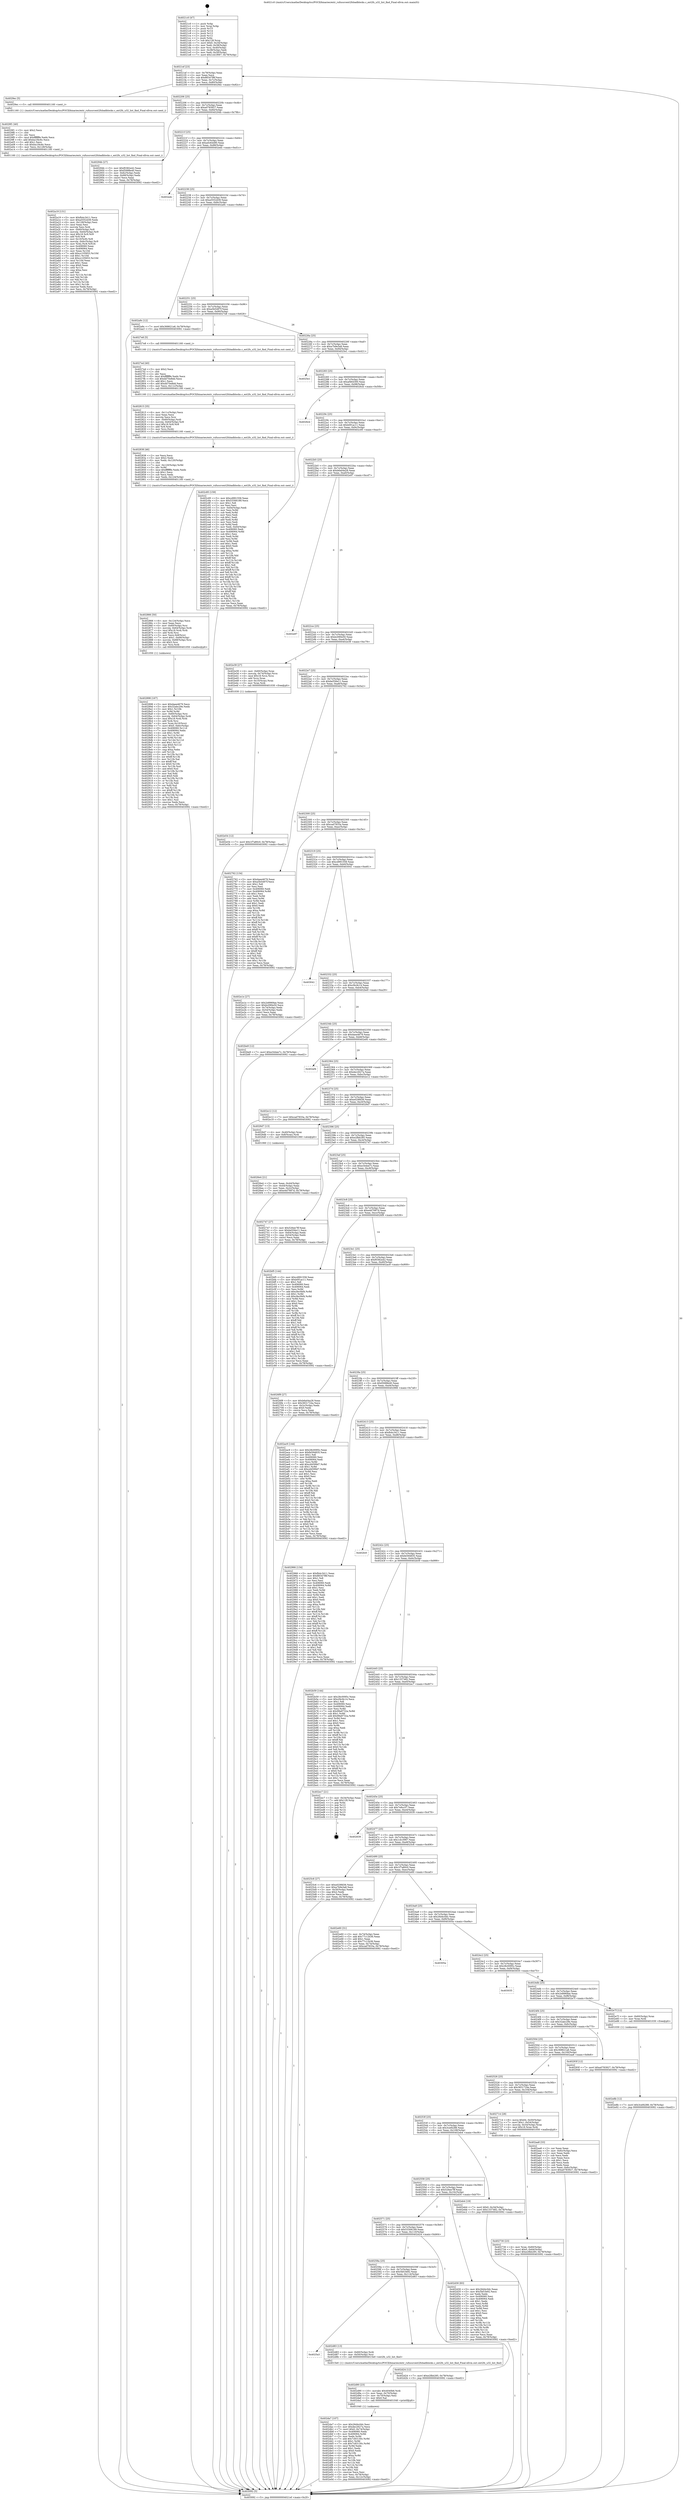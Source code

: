 digraph "0x4021c0" {
  label = "0x4021c0 (/mnt/c/Users/mathe/Desktop/tcc/POCII/binaries/extr_rufussrcext2fsbadblocks.c_ext2fs_u32_list_find_Final-ollvm.out::main(0))"
  labelloc = "t"
  node[shape=record]

  Entry [label="",width=0.3,height=0.3,shape=circle,fillcolor=black,style=filled]
  "0x4021ef" [label="{
     0x4021ef [23]\l
     | [instrs]\l
     &nbsp;&nbsp;0x4021ef \<+3\>: mov -0x78(%rbp),%eax\l
     &nbsp;&nbsp;0x4021f2 \<+2\>: mov %eax,%ecx\l
     &nbsp;&nbsp;0x4021f4 \<+6\>: sub $0x88347f8f,%ecx\l
     &nbsp;&nbsp;0x4021fa \<+3\>: mov %eax,-0x7c(%rbp)\l
     &nbsp;&nbsp;0x4021fd \<+3\>: mov %ecx,-0x80(%rbp)\l
     &nbsp;&nbsp;0x402200 \<+6\>: je 00000000004029ec \<main+0x82c\>\l
  }"]
  "0x4029ec" [label="{
     0x4029ec [5]\l
     | [instrs]\l
     &nbsp;&nbsp;0x4029ec \<+5\>: call 0000000000401160 \<next_i\>\l
     | [calls]\l
     &nbsp;&nbsp;0x401160 \{1\} (/mnt/c/Users/mathe/Desktop/tcc/POCII/binaries/extr_rufussrcext2fsbadblocks.c_ext2fs_u32_list_find_Final-ollvm.out::next_i)\l
  }"]
  "0x402206" [label="{
     0x402206 [25]\l
     | [instrs]\l
     &nbsp;&nbsp;0x402206 \<+5\>: jmp 000000000040220b \<main+0x4b\>\l
     &nbsp;&nbsp;0x40220b \<+3\>: mov -0x7c(%rbp),%eax\l
     &nbsp;&nbsp;0x40220e \<+5\>: sub $0xa0783927,%eax\l
     &nbsp;&nbsp;0x402213 \<+6\>: mov %eax,-0x84(%rbp)\l
     &nbsp;&nbsp;0x402219 \<+6\>: je 000000000040294b \<main+0x78b\>\l
  }"]
  Exit [label="",width=0.3,height=0.3,shape=circle,fillcolor=black,style=filled,peripheries=2]
  "0x40294b" [label="{
     0x40294b [27]\l
     | [instrs]\l
     &nbsp;&nbsp;0x40294b \<+5\>: mov $0xf0382e42,%eax\l
     &nbsp;&nbsp;0x402950 \<+5\>: mov $0xf2688e40,%ecx\l
     &nbsp;&nbsp;0x402955 \<+3\>: mov -0x6c(%rbp),%edx\l
     &nbsp;&nbsp;0x402958 \<+3\>: cmp -0x68(%rbp),%edx\l
     &nbsp;&nbsp;0x40295b \<+3\>: cmovl %ecx,%eax\l
     &nbsp;&nbsp;0x40295e \<+3\>: mov %eax,-0x78(%rbp)\l
     &nbsp;&nbsp;0x402961 \<+5\>: jmp 0000000000403092 \<main+0xed2\>\l
  }"]
  "0x40221f" [label="{
     0x40221f [25]\l
     | [instrs]\l
     &nbsp;&nbsp;0x40221f \<+5\>: jmp 0000000000402224 \<main+0x64\>\l
     &nbsp;&nbsp;0x402224 \<+3\>: mov -0x7c(%rbp),%eax\l
     &nbsp;&nbsp;0x402227 \<+5\>: sub $0xa0c64490,%eax\l
     &nbsp;&nbsp;0x40222c \<+6\>: mov %eax,-0x88(%rbp)\l
     &nbsp;&nbsp;0x402232 \<+6\>: je 0000000000402edc \<main+0xd1c\>\l
  }"]
  "0x402e8b" [label="{
     0x402e8b [12]\l
     | [instrs]\l
     &nbsp;&nbsp;0x402e8b \<+7\>: movl $0x3cef4288,-0x78(%rbp)\l
     &nbsp;&nbsp;0x402e92 \<+5\>: jmp 0000000000403092 \<main+0xed2\>\l
  }"]
  "0x402edc" [label="{
     0x402edc\l
  }", style=dashed]
  "0x402238" [label="{
     0x402238 [25]\l
     | [instrs]\l
     &nbsp;&nbsp;0x402238 \<+5\>: jmp 000000000040223d \<main+0x7d\>\l
     &nbsp;&nbsp;0x40223d \<+3\>: mov -0x7c(%rbp),%eax\l
     &nbsp;&nbsp;0x402240 \<+5\>: sub $0xa5552d39,%eax\l
     &nbsp;&nbsp;0x402245 \<+6\>: mov %eax,-0x8c(%rbp)\l
     &nbsp;&nbsp;0x40224b \<+6\>: je 0000000000402a9c \<main+0x8dc\>\l
  }"]
  "0x402e54" [label="{
     0x402e54 [12]\l
     | [instrs]\l
     &nbsp;&nbsp;0x402e54 \<+7\>: movl $0x1f7a80c0,-0x78(%rbp)\l
     &nbsp;&nbsp;0x402e5b \<+5\>: jmp 0000000000403092 \<main+0xed2\>\l
  }"]
  "0x402a9c" [label="{
     0x402a9c [12]\l
     | [instrs]\l
     &nbsp;&nbsp;0x402a9c \<+7\>: movl $0x368621a6,-0x78(%rbp)\l
     &nbsp;&nbsp;0x402aa3 \<+5\>: jmp 0000000000403092 \<main+0xed2\>\l
  }"]
  "0x402251" [label="{
     0x402251 [25]\l
     | [instrs]\l
     &nbsp;&nbsp;0x402251 \<+5\>: jmp 0000000000402256 \<main+0x96\>\l
     &nbsp;&nbsp;0x402256 \<+3\>: mov -0x7c(%rbp),%eax\l
     &nbsp;&nbsp;0x402259 \<+5\>: sub $0xa5b5497f,%eax\l
     &nbsp;&nbsp;0x40225e \<+6\>: mov %eax,-0x90(%rbp)\l
     &nbsp;&nbsp;0x402264 \<+6\>: je 00000000004027e8 \<main+0x628\>\l
  }"]
  "0x402da7" [label="{
     0x402da7 [107]\l
     | [instrs]\l
     &nbsp;&nbsp;0x402da7 \<+5\>: mov $0x26d4c0dc,%esi\l
     &nbsp;&nbsp;0x402dac \<+5\>: mov $0xdec2627a,%ecx\l
     &nbsp;&nbsp;0x402db1 \<+7\>: movl $0x0,-0x74(%rbp)\l
     &nbsp;&nbsp;0x402db8 \<+7\>: mov 0x406060,%edx\l
     &nbsp;&nbsp;0x402dbf \<+8\>: mov 0x406064,%r8d\l
     &nbsp;&nbsp;0x402dc7 \<+3\>: mov %edx,%r9d\l
     &nbsp;&nbsp;0x402dca \<+7\>: add $0x7c83130c,%r9d\l
     &nbsp;&nbsp;0x402dd1 \<+4\>: sub $0x1,%r9d\l
     &nbsp;&nbsp;0x402dd5 \<+7\>: sub $0x7c83130c,%r9d\l
     &nbsp;&nbsp;0x402ddc \<+4\>: imul %r9d,%edx\l
     &nbsp;&nbsp;0x402de0 \<+3\>: and $0x1,%edx\l
     &nbsp;&nbsp;0x402de3 \<+3\>: cmp $0x0,%edx\l
     &nbsp;&nbsp;0x402de6 \<+4\>: sete %r10b\l
     &nbsp;&nbsp;0x402dea \<+4\>: cmp $0xa,%r8d\l
     &nbsp;&nbsp;0x402dee \<+4\>: setl %r11b\l
     &nbsp;&nbsp;0x402df2 \<+3\>: mov %r10b,%bl\l
     &nbsp;&nbsp;0x402df5 \<+3\>: and %r11b,%bl\l
     &nbsp;&nbsp;0x402df8 \<+3\>: xor %r11b,%r10b\l
     &nbsp;&nbsp;0x402dfb \<+3\>: or %r10b,%bl\l
     &nbsp;&nbsp;0x402dfe \<+3\>: test $0x1,%bl\l
     &nbsp;&nbsp;0x402e01 \<+3\>: cmovne %ecx,%esi\l
     &nbsp;&nbsp;0x402e04 \<+3\>: mov %esi,-0x78(%rbp)\l
     &nbsp;&nbsp;0x402e07 \<+6\>: mov %eax,-0x12c(%rbp)\l
     &nbsp;&nbsp;0x402e0d \<+5\>: jmp 0000000000403092 \<main+0xed2\>\l
  }"]
  "0x4027e8" [label="{
     0x4027e8 [5]\l
     | [instrs]\l
     &nbsp;&nbsp;0x4027e8 \<+5\>: call 0000000000401160 \<next_i\>\l
     | [calls]\l
     &nbsp;&nbsp;0x401160 \{1\} (/mnt/c/Users/mathe/Desktop/tcc/POCII/binaries/extr_rufussrcext2fsbadblocks.c_ext2fs_u32_list_find_Final-ollvm.out::next_i)\l
  }"]
  "0x40226a" [label="{
     0x40226a [25]\l
     | [instrs]\l
     &nbsp;&nbsp;0x40226a \<+5\>: jmp 000000000040226f \<main+0xaf\>\l
     &nbsp;&nbsp;0x40226f \<+3\>: mov -0x7c(%rbp),%eax\l
     &nbsp;&nbsp;0x402272 \<+5\>: sub $0xa7b9e3a8,%eax\l
     &nbsp;&nbsp;0x402277 \<+6\>: mov %eax,-0x94(%rbp)\l
     &nbsp;&nbsp;0x40227d \<+6\>: je 00000000004025e1 \<main+0x421\>\l
  }"]
  "0x402d90" [label="{
     0x402d90 [23]\l
     | [instrs]\l
     &nbsp;&nbsp;0x402d90 \<+10\>: movabs $0x4040b6,%rdi\l
     &nbsp;&nbsp;0x402d9a \<+3\>: mov %eax,-0x70(%rbp)\l
     &nbsp;&nbsp;0x402d9d \<+3\>: mov -0x70(%rbp),%esi\l
     &nbsp;&nbsp;0x402da0 \<+2\>: mov $0x0,%al\l
     &nbsp;&nbsp;0x402da2 \<+5\>: call 0000000000401040 \<printf@plt\>\l
     | [calls]\l
     &nbsp;&nbsp;0x401040 \{1\} (unknown)\l
  }"]
  "0x4025e1" [label="{
     0x4025e1\l
  }", style=dashed]
  "0x402283" [label="{
     0x402283 [25]\l
     | [instrs]\l
     &nbsp;&nbsp;0x402283 \<+5\>: jmp 0000000000402288 \<main+0xc8\>\l
     &nbsp;&nbsp;0x402288 \<+3\>: mov -0x7c(%rbp),%eax\l
     &nbsp;&nbsp;0x40228b \<+5\>: sub $0xaf464300,%eax\l
     &nbsp;&nbsp;0x402290 \<+6\>: mov %eax,-0x98(%rbp)\l
     &nbsp;&nbsp;0x402296 \<+6\>: je 00000000004026cb \<main+0x50b\>\l
  }"]
  "0x4025a3" [label="{
     0x4025a3\l
  }", style=dashed]
  "0x4026cb" [label="{
     0x4026cb\l
  }", style=dashed]
  "0x40229c" [label="{
     0x40229c [25]\l
     | [instrs]\l
     &nbsp;&nbsp;0x40229c \<+5\>: jmp 00000000004022a1 \<main+0xe1\>\l
     &nbsp;&nbsp;0x4022a1 \<+3\>: mov -0x7c(%rbp),%eax\l
     &nbsp;&nbsp;0x4022a4 \<+5\>: sub $0xb0f1ac11,%eax\l
     &nbsp;&nbsp;0x4022a9 \<+6\>: mov %eax,-0x9c(%rbp)\l
     &nbsp;&nbsp;0x4022af \<+6\>: je 0000000000402c85 \<main+0xac5\>\l
  }"]
  "0x402d83" [label="{
     0x402d83 [13]\l
     | [instrs]\l
     &nbsp;&nbsp;0x402d83 \<+4\>: mov -0x60(%rbp),%rdi\l
     &nbsp;&nbsp;0x402d87 \<+4\>: mov -0x50(%rbp),%rsi\l
     &nbsp;&nbsp;0x402d8b \<+5\>: call 00000000004015e0 \<ext2fs_u32_list_find\>\l
     | [calls]\l
     &nbsp;&nbsp;0x4015e0 \{1\} (/mnt/c/Users/mathe/Desktop/tcc/POCII/binaries/extr_rufussrcext2fsbadblocks.c_ext2fs_u32_list_find_Final-ollvm.out::ext2fs_u32_list_find)\l
  }"]
  "0x402c85" [label="{
     0x402c85 [159]\l
     | [instrs]\l
     &nbsp;&nbsp;0x402c85 \<+5\>: mov $0xcd991558,%eax\l
     &nbsp;&nbsp;0x402c8a \<+5\>: mov $0x53306189,%ecx\l
     &nbsp;&nbsp;0x402c8f \<+2\>: mov $0x1,%dl\l
     &nbsp;&nbsp;0x402c91 \<+2\>: xor %esi,%esi\l
     &nbsp;&nbsp;0x402c93 \<+3\>: mov -0x64(%rbp),%edi\l
     &nbsp;&nbsp;0x402c96 \<+3\>: mov %esi,%r8d\l
     &nbsp;&nbsp;0x402c99 \<+3\>: sub %edi,%r8d\l
     &nbsp;&nbsp;0x402c9c \<+2\>: mov %esi,%edi\l
     &nbsp;&nbsp;0x402c9e \<+3\>: sub $0x1,%edi\l
     &nbsp;&nbsp;0x402ca1 \<+3\>: add %edi,%r8d\l
     &nbsp;&nbsp;0x402ca4 \<+2\>: mov %esi,%edi\l
     &nbsp;&nbsp;0x402ca6 \<+3\>: sub %r8d,%edi\l
     &nbsp;&nbsp;0x402ca9 \<+3\>: mov %edi,-0x64(%rbp)\l
     &nbsp;&nbsp;0x402cac \<+7\>: mov 0x406060,%edi\l
     &nbsp;&nbsp;0x402cb3 \<+8\>: mov 0x406064,%r8d\l
     &nbsp;&nbsp;0x402cbb \<+3\>: sub $0x1,%esi\l
     &nbsp;&nbsp;0x402cbe \<+3\>: mov %edi,%r9d\l
     &nbsp;&nbsp;0x402cc1 \<+3\>: add %esi,%r9d\l
     &nbsp;&nbsp;0x402cc4 \<+4\>: imul %r9d,%edi\l
     &nbsp;&nbsp;0x402cc8 \<+3\>: and $0x1,%edi\l
     &nbsp;&nbsp;0x402ccb \<+3\>: cmp $0x0,%edi\l
     &nbsp;&nbsp;0x402cce \<+4\>: sete %r10b\l
     &nbsp;&nbsp;0x402cd2 \<+4\>: cmp $0xa,%r8d\l
     &nbsp;&nbsp;0x402cd6 \<+4\>: setl %r11b\l
     &nbsp;&nbsp;0x402cda \<+3\>: mov %r10b,%bl\l
     &nbsp;&nbsp;0x402cdd \<+3\>: xor $0xff,%bl\l
     &nbsp;&nbsp;0x402ce0 \<+3\>: mov %r11b,%r14b\l
     &nbsp;&nbsp;0x402ce3 \<+4\>: xor $0xff,%r14b\l
     &nbsp;&nbsp;0x402ce7 \<+3\>: xor $0x1,%dl\l
     &nbsp;&nbsp;0x402cea \<+3\>: mov %bl,%r15b\l
     &nbsp;&nbsp;0x402ced \<+4\>: and $0xff,%r15b\l
     &nbsp;&nbsp;0x402cf1 \<+3\>: and %dl,%r10b\l
     &nbsp;&nbsp;0x402cf4 \<+3\>: mov %r14b,%r12b\l
     &nbsp;&nbsp;0x402cf7 \<+4\>: and $0xff,%r12b\l
     &nbsp;&nbsp;0x402cfb \<+3\>: and %dl,%r11b\l
     &nbsp;&nbsp;0x402cfe \<+3\>: or %r10b,%r15b\l
     &nbsp;&nbsp;0x402d01 \<+3\>: or %r11b,%r12b\l
     &nbsp;&nbsp;0x402d04 \<+3\>: xor %r12b,%r15b\l
     &nbsp;&nbsp;0x402d07 \<+3\>: or %r14b,%bl\l
     &nbsp;&nbsp;0x402d0a \<+3\>: xor $0xff,%bl\l
     &nbsp;&nbsp;0x402d0d \<+3\>: or $0x1,%dl\l
     &nbsp;&nbsp;0x402d10 \<+2\>: and %dl,%bl\l
     &nbsp;&nbsp;0x402d12 \<+3\>: or %bl,%r15b\l
     &nbsp;&nbsp;0x402d15 \<+4\>: test $0x1,%r15b\l
     &nbsp;&nbsp;0x402d19 \<+3\>: cmovne %ecx,%eax\l
     &nbsp;&nbsp;0x402d1c \<+3\>: mov %eax,-0x78(%rbp)\l
     &nbsp;&nbsp;0x402d1f \<+5\>: jmp 0000000000403092 \<main+0xed2\>\l
  }"]
  "0x4022b5" [label="{
     0x4022b5 [25]\l
     | [instrs]\l
     &nbsp;&nbsp;0x4022b5 \<+5\>: jmp 00000000004022ba \<main+0xfa\>\l
     &nbsp;&nbsp;0x4022ba \<+3\>: mov -0x7c(%rbp),%eax\l
     &nbsp;&nbsp;0x4022bd \<+5\>: sub $0xb6a04a28,%eax\l
     &nbsp;&nbsp;0x4022c2 \<+6\>: mov %eax,-0xa0(%rbp)\l
     &nbsp;&nbsp;0x4022c8 \<+6\>: je 0000000000402e97 \<main+0xcd7\>\l
  }"]
  "0x40258a" [label="{
     0x40258a [25]\l
     | [instrs]\l
     &nbsp;&nbsp;0x40258a \<+5\>: jmp 000000000040258f \<main+0x3cf\>\l
     &nbsp;&nbsp;0x40258f \<+3\>: mov -0x7c(%rbp),%eax\l
     &nbsp;&nbsp;0x402592 \<+5\>: sub $0x5bf1fe92,%eax\l
     &nbsp;&nbsp;0x402597 \<+6\>: mov %eax,-0x114(%rbp)\l
     &nbsp;&nbsp;0x40259d \<+6\>: je 0000000000402d83 \<main+0xbc3\>\l
  }"]
  "0x402e97" [label="{
     0x402e97\l
  }", style=dashed]
  "0x4022ce" [label="{
     0x4022ce [25]\l
     | [instrs]\l
     &nbsp;&nbsp;0x4022ce \<+5\>: jmp 00000000004022d3 \<main+0x113\>\l
     &nbsp;&nbsp;0x4022d3 \<+3\>: mov -0x7c(%rbp),%eax\l
     &nbsp;&nbsp;0x4022d6 \<+5\>: sub $0xbc090e50,%eax\l
     &nbsp;&nbsp;0x4022db \<+6\>: mov %eax,-0xa4(%rbp)\l
     &nbsp;&nbsp;0x4022e1 \<+6\>: je 0000000000402e39 \<main+0xc79\>\l
  }"]
  "0x402d24" [label="{
     0x402d24 [12]\l
     | [instrs]\l
     &nbsp;&nbsp;0x402d24 \<+7\>: movl $0xe2fbb285,-0x78(%rbp)\l
     &nbsp;&nbsp;0x402d2b \<+5\>: jmp 0000000000403092 \<main+0xed2\>\l
  }"]
  "0x402e39" [label="{
     0x402e39 [27]\l
     | [instrs]\l
     &nbsp;&nbsp;0x402e39 \<+4\>: mov -0x60(%rbp),%rax\l
     &nbsp;&nbsp;0x402e3d \<+4\>: movslq -0x74(%rbp),%rcx\l
     &nbsp;&nbsp;0x402e41 \<+4\>: imul $0x18,%rcx,%rcx\l
     &nbsp;&nbsp;0x402e45 \<+3\>: add %rcx,%rax\l
     &nbsp;&nbsp;0x402e48 \<+4\>: mov 0x10(%rax),%rax\l
     &nbsp;&nbsp;0x402e4c \<+3\>: mov %rax,%rdi\l
     &nbsp;&nbsp;0x402e4f \<+5\>: call 0000000000401030 \<free@plt\>\l
     | [calls]\l
     &nbsp;&nbsp;0x401030 \{1\} (unknown)\l
  }"]
  "0x4022e7" [label="{
     0x4022e7 [25]\l
     | [instrs]\l
     &nbsp;&nbsp;0x4022e7 \<+5\>: jmp 00000000004022ec \<main+0x12c\>\l
     &nbsp;&nbsp;0x4022ec \<+3\>: mov -0x7c(%rbp),%eax\l
     &nbsp;&nbsp;0x4022ef \<+5\>: sub $0xbe556e11,%eax\l
     &nbsp;&nbsp;0x4022f4 \<+6\>: mov %eax,-0xa8(%rbp)\l
     &nbsp;&nbsp;0x4022fa \<+6\>: je 0000000000402762 \<main+0x5a2\>\l
  }"]
  "0x402571" [label="{
     0x402571 [25]\l
     | [instrs]\l
     &nbsp;&nbsp;0x402571 \<+5\>: jmp 0000000000402576 \<main+0x3b6\>\l
     &nbsp;&nbsp;0x402576 \<+3\>: mov -0x7c(%rbp),%eax\l
     &nbsp;&nbsp;0x402579 \<+5\>: sub $0x53306189,%eax\l
     &nbsp;&nbsp;0x40257e \<+6\>: mov %eax,-0x110(%rbp)\l
     &nbsp;&nbsp;0x402584 \<+6\>: je 0000000000402d24 \<main+0xb64\>\l
  }"]
  "0x402762" [label="{
     0x402762 [134]\l
     | [instrs]\l
     &nbsp;&nbsp;0x402762 \<+5\>: mov $0xdaee4679,%eax\l
     &nbsp;&nbsp;0x402767 \<+5\>: mov $0xa5b5497f,%ecx\l
     &nbsp;&nbsp;0x40276c \<+2\>: mov $0x1,%dl\l
     &nbsp;&nbsp;0x40276e \<+2\>: xor %esi,%esi\l
     &nbsp;&nbsp;0x402770 \<+7\>: mov 0x406060,%edi\l
     &nbsp;&nbsp;0x402777 \<+8\>: mov 0x406064,%r8d\l
     &nbsp;&nbsp;0x40277f \<+3\>: sub $0x1,%esi\l
     &nbsp;&nbsp;0x402782 \<+3\>: mov %edi,%r9d\l
     &nbsp;&nbsp;0x402785 \<+3\>: add %esi,%r9d\l
     &nbsp;&nbsp;0x402788 \<+4\>: imul %r9d,%edi\l
     &nbsp;&nbsp;0x40278c \<+3\>: and $0x1,%edi\l
     &nbsp;&nbsp;0x40278f \<+3\>: cmp $0x0,%edi\l
     &nbsp;&nbsp;0x402792 \<+4\>: sete %r10b\l
     &nbsp;&nbsp;0x402796 \<+4\>: cmp $0xa,%r8d\l
     &nbsp;&nbsp;0x40279a \<+4\>: setl %r11b\l
     &nbsp;&nbsp;0x40279e \<+3\>: mov %r10b,%bl\l
     &nbsp;&nbsp;0x4027a1 \<+3\>: xor $0xff,%bl\l
     &nbsp;&nbsp;0x4027a4 \<+3\>: mov %r11b,%r14b\l
     &nbsp;&nbsp;0x4027a7 \<+4\>: xor $0xff,%r14b\l
     &nbsp;&nbsp;0x4027ab \<+3\>: xor $0x1,%dl\l
     &nbsp;&nbsp;0x4027ae \<+3\>: mov %bl,%r15b\l
     &nbsp;&nbsp;0x4027b1 \<+4\>: and $0xff,%r15b\l
     &nbsp;&nbsp;0x4027b5 \<+3\>: and %dl,%r10b\l
     &nbsp;&nbsp;0x4027b8 \<+3\>: mov %r14b,%r12b\l
     &nbsp;&nbsp;0x4027bb \<+4\>: and $0xff,%r12b\l
     &nbsp;&nbsp;0x4027bf \<+3\>: and %dl,%r11b\l
     &nbsp;&nbsp;0x4027c2 \<+3\>: or %r10b,%r15b\l
     &nbsp;&nbsp;0x4027c5 \<+3\>: or %r11b,%r12b\l
     &nbsp;&nbsp;0x4027c8 \<+3\>: xor %r12b,%r15b\l
     &nbsp;&nbsp;0x4027cb \<+3\>: or %r14b,%bl\l
     &nbsp;&nbsp;0x4027ce \<+3\>: xor $0xff,%bl\l
     &nbsp;&nbsp;0x4027d1 \<+3\>: or $0x1,%dl\l
     &nbsp;&nbsp;0x4027d4 \<+2\>: and %dl,%bl\l
     &nbsp;&nbsp;0x4027d6 \<+3\>: or %bl,%r15b\l
     &nbsp;&nbsp;0x4027d9 \<+4\>: test $0x1,%r15b\l
     &nbsp;&nbsp;0x4027dd \<+3\>: cmovne %ecx,%eax\l
     &nbsp;&nbsp;0x4027e0 \<+3\>: mov %eax,-0x78(%rbp)\l
     &nbsp;&nbsp;0x4027e3 \<+5\>: jmp 0000000000403092 \<main+0xed2\>\l
  }"]
  "0x402300" [label="{
     0x402300 [25]\l
     | [instrs]\l
     &nbsp;&nbsp;0x402300 \<+5\>: jmp 0000000000402305 \<main+0x145\>\l
     &nbsp;&nbsp;0x402305 \<+3\>: mov -0x7c(%rbp),%eax\l
     &nbsp;&nbsp;0x402308 \<+5\>: sub $0xcad7833a,%eax\l
     &nbsp;&nbsp;0x40230d \<+6\>: mov %eax,-0xac(%rbp)\l
     &nbsp;&nbsp;0x402313 \<+6\>: je 0000000000402e1e \<main+0xc5e\>\l
  }"]
  "0x402d30" [label="{
     0x402d30 [83]\l
     | [instrs]\l
     &nbsp;&nbsp;0x402d30 \<+5\>: mov $0x26d4c0dc,%eax\l
     &nbsp;&nbsp;0x402d35 \<+5\>: mov $0x5bf1fe92,%ecx\l
     &nbsp;&nbsp;0x402d3a \<+2\>: xor %edx,%edx\l
     &nbsp;&nbsp;0x402d3c \<+7\>: mov 0x406060,%esi\l
     &nbsp;&nbsp;0x402d43 \<+7\>: mov 0x406064,%edi\l
     &nbsp;&nbsp;0x402d4a \<+3\>: sub $0x1,%edx\l
     &nbsp;&nbsp;0x402d4d \<+3\>: mov %esi,%r8d\l
     &nbsp;&nbsp;0x402d50 \<+3\>: add %edx,%r8d\l
     &nbsp;&nbsp;0x402d53 \<+4\>: imul %r8d,%esi\l
     &nbsp;&nbsp;0x402d57 \<+3\>: and $0x1,%esi\l
     &nbsp;&nbsp;0x402d5a \<+3\>: cmp $0x0,%esi\l
     &nbsp;&nbsp;0x402d5d \<+4\>: sete %r9b\l
     &nbsp;&nbsp;0x402d61 \<+3\>: cmp $0xa,%edi\l
     &nbsp;&nbsp;0x402d64 \<+4\>: setl %r10b\l
     &nbsp;&nbsp;0x402d68 \<+3\>: mov %r9b,%r11b\l
     &nbsp;&nbsp;0x402d6b \<+3\>: and %r10b,%r11b\l
     &nbsp;&nbsp;0x402d6e \<+3\>: xor %r10b,%r9b\l
     &nbsp;&nbsp;0x402d71 \<+3\>: or %r9b,%r11b\l
     &nbsp;&nbsp;0x402d74 \<+4\>: test $0x1,%r11b\l
     &nbsp;&nbsp;0x402d78 \<+3\>: cmovne %ecx,%eax\l
     &nbsp;&nbsp;0x402d7b \<+3\>: mov %eax,-0x78(%rbp)\l
     &nbsp;&nbsp;0x402d7e \<+5\>: jmp 0000000000403092 \<main+0xed2\>\l
  }"]
  "0x402e1e" [label="{
     0x402e1e [27]\l
     | [instrs]\l
     &nbsp;&nbsp;0x402e1e \<+5\>: mov $0x2e8969ae,%eax\l
     &nbsp;&nbsp;0x402e23 \<+5\>: mov $0xbc090e50,%ecx\l
     &nbsp;&nbsp;0x402e28 \<+3\>: mov -0x74(%rbp),%edx\l
     &nbsp;&nbsp;0x402e2b \<+3\>: cmp -0x54(%rbp),%edx\l
     &nbsp;&nbsp;0x402e2e \<+3\>: cmovl %ecx,%eax\l
     &nbsp;&nbsp;0x402e31 \<+3\>: mov %eax,-0x78(%rbp)\l
     &nbsp;&nbsp;0x402e34 \<+5\>: jmp 0000000000403092 \<main+0xed2\>\l
  }"]
  "0x402319" [label="{
     0x402319 [25]\l
     | [instrs]\l
     &nbsp;&nbsp;0x402319 \<+5\>: jmp 000000000040231e \<main+0x15e\>\l
     &nbsp;&nbsp;0x40231e \<+3\>: mov -0x7c(%rbp),%eax\l
     &nbsp;&nbsp;0x402321 \<+5\>: sub $0xcd991558,%eax\l
     &nbsp;&nbsp;0x402326 \<+6\>: mov %eax,-0xb0(%rbp)\l
     &nbsp;&nbsp;0x40232c \<+6\>: je 0000000000403041 \<main+0xe81\>\l
  }"]
  "0x402558" [label="{
     0x402558 [25]\l
     | [instrs]\l
     &nbsp;&nbsp;0x402558 \<+5\>: jmp 000000000040255d \<main+0x39d\>\l
     &nbsp;&nbsp;0x40255d \<+3\>: mov -0x7c(%rbp),%eax\l
     &nbsp;&nbsp;0x402560 \<+5\>: sub $0x526ee7ff,%eax\l
     &nbsp;&nbsp;0x402565 \<+6\>: mov %eax,-0x10c(%rbp)\l
     &nbsp;&nbsp;0x40256b \<+6\>: je 0000000000402d30 \<main+0xb70\>\l
  }"]
  "0x403041" [label="{
     0x403041\l
  }", style=dashed]
  "0x402332" [label="{
     0x402332 [25]\l
     | [instrs]\l
     &nbsp;&nbsp;0x402332 \<+5\>: jmp 0000000000402337 \<main+0x177\>\l
     &nbsp;&nbsp;0x402337 \<+3\>: mov -0x7c(%rbp),%eax\l
     &nbsp;&nbsp;0x40233a \<+5\>: sub $0xcf4c9c14,%eax\l
     &nbsp;&nbsp;0x40233f \<+6\>: mov %eax,-0xb4(%rbp)\l
     &nbsp;&nbsp;0x402345 \<+6\>: je 0000000000402be9 \<main+0xa29\>\l
  }"]
  "0x402eb4" [label="{
     0x402eb4 [19]\l
     | [instrs]\l
     &nbsp;&nbsp;0x402eb4 \<+7\>: movl $0x0,-0x34(%rbp)\l
     &nbsp;&nbsp;0x402ebb \<+7\>: movl $0x1337482,-0x78(%rbp)\l
     &nbsp;&nbsp;0x402ec2 \<+5\>: jmp 0000000000403092 \<main+0xed2\>\l
  }"]
  "0x402be9" [label="{
     0x402be9 [12]\l
     | [instrs]\l
     &nbsp;&nbsp;0x402be9 \<+7\>: movl $0xe344ee7c,-0x78(%rbp)\l
     &nbsp;&nbsp;0x402bf0 \<+5\>: jmp 0000000000403092 \<main+0xed2\>\l
  }"]
  "0x40234b" [label="{
     0x40234b [25]\l
     | [instrs]\l
     &nbsp;&nbsp;0x40234b \<+5\>: jmp 0000000000402350 \<main+0x190\>\l
     &nbsp;&nbsp;0x402350 \<+3\>: mov -0x7c(%rbp),%eax\l
     &nbsp;&nbsp;0x402353 \<+5\>: sub $0xdaee4679,%eax\l
     &nbsp;&nbsp;0x402358 \<+6\>: mov %eax,-0xb8(%rbp)\l
     &nbsp;&nbsp;0x40235e \<+6\>: je 0000000000402ef4 \<main+0xd34\>\l
  }"]
  "0x402a19" [label="{
     0x402a19 [131]\l
     | [instrs]\l
     &nbsp;&nbsp;0x402a19 \<+5\>: mov $0xfb4c3411,%ecx\l
     &nbsp;&nbsp;0x402a1e \<+5\>: mov $0xa5552d39,%edx\l
     &nbsp;&nbsp;0x402a23 \<+6\>: mov -0x128(%rbp),%esi\l
     &nbsp;&nbsp;0x402a29 \<+3\>: imul %eax,%esi\l
     &nbsp;&nbsp;0x402a2c \<+3\>: movslq %esi,%rdi\l
     &nbsp;&nbsp;0x402a2f \<+4\>: mov -0x60(%rbp),%r8\l
     &nbsp;&nbsp;0x402a33 \<+4\>: movslq -0x64(%rbp),%r9\l
     &nbsp;&nbsp;0x402a37 \<+4\>: imul $0x18,%r9,%r9\l
     &nbsp;&nbsp;0x402a3b \<+3\>: add %r9,%r8\l
     &nbsp;&nbsp;0x402a3e \<+4\>: mov 0x10(%r8),%r8\l
     &nbsp;&nbsp;0x402a42 \<+4\>: movslq -0x6c(%rbp),%r9\l
     &nbsp;&nbsp;0x402a46 \<+4\>: mov %rdi,(%r8,%r9,8)\l
     &nbsp;&nbsp;0x402a4a \<+7\>: mov 0x406060,%eax\l
     &nbsp;&nbsp;0x402a51 \<+7\>: mov 0x406064,%esi\l
     &nbsp;&nbsp;0x402a58 \<+3\>: mov %eax,%r10d\l
     &nbsp;&nbsp;0x402a5b \<+7\>: add $0xcc105653,%r10d\l
     &nbsp;&nbsp;0x402a62 \<+4\>: sub $0x1,%r10d\l
     &nbsp;&nbsp;0x402a66 \<+7\>: sub $0xcc105653,%r10d\l
     &nbsp;&nbsp;0x402a6d \<+4\>: imul %r10d,%eax\l
     &nbsp;&nbsp;0x402a71 \<+3\>: and $0x1,%eax\l
     &nbsp;&nbsp;0x402a74 \<+3\>: cmp $0x0,%eax\l
     &nbsp;&nbsp;0x402a77 \<+4\>: sete %r11b\l
     &nbsp;&nbsp;0x402a7b \<+3\>: cmp $0xa,%esi\l
     &nbsp;&nbsp;0x402a7e \<+3\>: setl %bl\l
     &nbsp;&nbsp;0x402a81 \<+3\>: mov %r11b,%r14b\l
     &nbsp;&nbsp;0x402a84 \<+3\>: and %bl,%r14b\l
     &nbsp;&nbsp;0x402a87 \<+3\>: xor %bl,%r11b\l
     &nbsp;&nbsp;0x402a8a \<+3\>: or %r11b,%r14b\l
     &nbsp;&nbsp;0x402a8d \<+4\>: test $0x1,%r14b\l
     &nbsp;&nbsp;0x402a91 \<+3\>: cmovne %edx,%ecx\l
     &nbsp;&nbsp;0x402a94 \<+3\>: mov %ecx,-0x78(%rbp)\l
     &nbsp;&nbsp;0x402a97 \<+5\>: jmp 0000000000403092 \<main+0xed2\>\l
  }"]
  "0x402ef4" [label="{
     0x402ef4\l
  }", style=dashed]
  "0x402364" [label="{
     0x402364 [25]\l
     | [instrs]\l
     &nbsp;&nbsp;0x402364 \<+5\>: jmp 0000000000402369 \<main+0x1a9\>\l
     &nbsp;&nbsp;0x402369 \<+3\>: mov -0x7c(%rbp),%eax\l
     &nbsp;&nbsp;0x40236c \<+5\>: sub $0xdec2627a,%eax\l
     &nbsp;&nbsp;0x402371 \<+6\>: mov %eax,-0xbc(%rbp)\l
     &nbsp;&nbsp;0x402377 \<+6\>: je 0000000000402e12 \<main+0xc52\>\l
  }"]
  "0x4029f1" [label="{
     0x4029f1 [40]\l
     | [instrs]\l
     &nbsp;&nbsp;0x4029f1 \<+5\>: mov $0x2,%ecx\l
     &nbsp;&nbsp;0x4029f6 \<+1\>: cltd\l
     &nbsp;&nbsp;0x4029f7 \<+2\>: idiv %ecx\l
     &nbsp;&nbsp;0x4029f9 \<+6\>: imul $0xfffffffe,%edx,%ecx\l
     &nbsp;&nbsp;0x4029ff \<+6\>: add $0xba1f4c6c,%ecx\l
     &nbsp;&nbsp;0x402a05 \<+3\>: add $0x1,%ecx\l
     &nbsp;&nbsp;0x402a08 \<+6\>: sub $0xba1f4c6c,%ecx\l
     &nbsp;&nbsp;0x402a0e \<+6\>: mov %ecx,-0x128(%rbp)\l
     &nbsp;&nbsp;0x402a14 \<+5\>: call 0000000000401160 \<next_i\>\l
     | [calls]\l
     &nbsp;&nbsp;0x401160 \{1\} (/mnt/c/Users/mathe/Desktop/tcc/POCII/binaries/extr_rufussrcext2fsbadblocks.c_ext2fs_u32_list_find_Final-ollvm.out::next_i)\l
  }"]
  "0x402e12" [label="{
     0x402e12 [12]\l
     | [instrs]\l
     &nbsp;&nbsp;0x402e12 \<+7\>: movl $0xcad7833a,-0x78(%rbp)\l
     &nbsp;&nbsp;0x402e19 \<+5\>: jmp 0000000000403092 \<main+0xed2\>\l
  }"]
  "0x40237d" [label="{
     0x40237d [25]\l
     | [instrs]\l
     &nbsp;&nbsp;0x40237d \<+5\>: jmp 0000000000402382 \<main+0x1c2\>\l
     &nbsp;&nbsp;0x402382 \<+3\>: mov -0x7c(%rbp),%eax\l
     &nbsp;&nbsp;0x402385 \<+5\>: sub $0xe029fd36,%eax\l
     &nbsp;&nbsp;0x40238a \<+6\>: mov %eax,-0xc0(%rbp)\l
     &nbsp;&nbsp;0x402390 \<+6\>: je 00000000004026d7 \<main+0x517\>\l
  }"]
  "0x402898" [label="{
     0x402898 [167]\l
     | [instrs]\l
     &nbsp;&nbsp;0x402898 \<+5\>: mov $0xdaee4679,%ecx\l
     &nbsp;&nbsp;0x40289d \<+5\>: mov $0x32abc29e,%edx\l
     &nbsp;&nbsp;0x4028a2 \<+3\>: mov $0x1,%r10b\l
     &nbsp;&nbsp;0x4028a5 \<+3\>: xor %r9d,%r9d\l
     &nbsp;&nbsp;0x4028a8 \<+4\>: mov -0x60(%rbp),%rsi\l
     &nbsp;&nbsp;0x4028ac \<+4\>: movslq -0x64(%rbp),%rdi\l
     &nbsp;&nbsp;0x4028b0 \<+4\>: imul $0x18,%rdi,%rdi\l
     &nbsp;&nbsp;0x4028b4 \<+3\>: add %rdi,%rsi\l
     &nbsp;&nbsp;0x4028b7 \<+4\>: mov %rax,0x10(%rsi)\l
     &nbsp;&nbsp;0x4028bb \<+7\>: movl $0x0,-0x6c(%rbp)\l
     &nbsp;&nbsp;0x4028c2 \<+8\>: mov 0x406060,%r11d\l
     &nbsp;&nbsp;0x4028ca \<+7\>: mov 0x406064,%ebx\l
     &nbsp;&nbsp;0x4028d1 \<+4\>: sub $0x1,%r9d\l
     &nbsp;&nbsp;0x4028d5 \<+3\>: mov %r11d,%r14d\l
     &nbsp;&nbsp;0x4028d8 \<+3\>: add %r9d,%r14d\l
     &nbsp;&nbsp;0x4028db \<+4\>: imul %r14d,%r11d\l
     &nbsp;&nbsp;0x4028df \<+4\>: and $0x1,%r11d\l
     &nbsp;&nbsp;0x4028e3 \<+4\>: cmp $0x0,%r11d\l
     &nbsp;&nbsp;0x4028e7 \<+4\>: sete %r15b\l
     &nbsp;&nbsp;0x4028eb \<+3\>: cmp $0xa,%ebx\l
     &nbsp;&nbsp;0x4028ee \<+4\>: setl %r12b\l
     &nbsp;&nbsp;0x4028f2 \<+3\>: mov %r15b,%r13b\l
     &nbsp;&nbsp;0x4028f5 \<+4\>: xor $0xff,%r13b\l
     &nbsp;&nbsp;0x4028f9 \<+3\>: mov %r12b,%al\l
     &nbsp;&nbsp;0x4028fc \<+2\>: xor $0xff,%al\l
     &nbsp;&nbsp;0x4028fe \<+4\>: xor $0x0,%r10b\l
     &nbsp;&nbsp;0x402902 \<+3\>: mov %r13b,%sil\l
     &nbsp;&nbsp;0x402905 \<+4\>: and $0x0,%sil\l
     &nbsp;&nbsp;0x402909 \<+3\>: and %r10b,%r15b\l
     &nbsp;&nbsp;0x40290c \<+3\>: mov %al,%dil\l
     &nbsp;&nbsp;0x40290f \<+4\>: and $0x0,%dil\l
     &nbsp;&nbsp;0x402913 \<+3\>: and %r10b,%r12b\l
     &nbsp;&nbsp;0x402916 \<+3\>: or %r15b,%sil\l
     &nbsp;&nbsp;0x402919 \<+3\>: or %r12b,%dil\l
     &nbsp;&nbsp;0x40291c \<+3\>: xor %dil,%sil\l
     &nbsp;&nbsp;0x40291f \<+3\>: or %al,%r13b\l
     &nbsp;&nbsp;0x402922 \<+4\>: xor $0xff,%r13b\l
     &nbsp;&nbsp;0x402926 \<+4\>: or $0x0,%r10b\l
     &nbsp;&nbsp;0x40292a \<+3\>: and %r10b,%r13b\l
     &nbsp;&nbsp;0x40292d \<+3\>: or %r13b,%sil\l
     &nbsp;&nbsp;0x402930 \<+4\>: test $0x1,%sil\l
     &nbsp;&nbsp;0x402934 \<+3\>: cmovne %edx,%ecx\l
     &nbsp;&nbsp;0x402937 \<+3\>: mov %ecx,-0x78(%rbp)\l
     &nbsp;&nbsp;0x40293a \<+5\>: jmp 0000000000403092 \<main+0xed2\>\l
  }"]
  "0x4026d7" [label="{
     0x4026d7 [13]\l
     | [instrs]\l
     &nbsp;&nbsp;0x4026d7 \<+4\>: mov -0x40(%rbp),%rax\l
     &nbsp;&nbsp;0x4026db \<+4\>: mov 0x8(%rax),%rdi\l
     &nbsp;&nbsp;0x4026df \<+5\>: call 0000000000401060 \<atoi@plt\>\l
     | [calls]\l
     &nbsp;&nbsp;0x401060 \{1\} (unknown)\l
  }"]
  "0x402396" [label="{
     0x402396 [25]\l
     | [instrs]\l
     &nbsp;&nbsp;0x402396 \<+5\>: jmp 000000000040239b \<main+0x1db\>\l
     &nbsp;&nbsp;0x40239b \<+3\>: mov -0x7c(%rbp),%eax\l
     &nbsp;&nbsp;0x40239e \<+5\>: sub $0xe2fbb285,%eax\l
     &nbsp;&nbsp;0x4023a3 \<+6\>: mov %eax,-0xc4(%rbp)\l
     &nbsp;&nbsp;0x4023a9 \<+6\>: je 0000000000402747 \<main+0x587\>\l
  }"]
  "0x402866" [label="{
     0x402866 [50]\l
     | [instrs]\l
     &nbsp;&nbsp;0x402866 \<+6\>: mov -0x124(%rbp),%ecx\l
     &nbsp;&nbsp;0x40286c \<+3\>: imul %eax,%ecx\l
     &nbsp;&nbsp;0x40286f \<+4\>: mov -0x60(%rbp),%rsi\l
     &nbsp;&nbsp;0x402873 \<+4\>: movslq -0x64(%rbp),%rdi\l
     &nbsp;&nbsp;0x402877 \<+4\>: imul $0x18,%rdi,%rdi\l
     &nbsp;&nbsp;0x40287b \<+3\>: add %rdi,%rsi\l
     &nbsp;&nbsp;0x40287e \<+3\>: mov %ecx,0x8(%rsi)\l
     &nbsp;&nbsp;0x402881 \<+7\>: movl $0x1,-0x68(%rbp)\l
     &nbsp;&nbsp;0x402888 \<+4\>: movslq -0x68(%rbp),%rsi\l
     &nbsp;&nbsp;0x40288c \<+4\>: shl $0x3,%rsi\l
     &nbsp;&nbsp;0x402890 \<+3\>: mov %rsi,%rdi\l
     &nbsp;&nbsp;0x402893 \<+5\>: call 0000000000401050 \<malloc@plt\>\l
     | [calls]\l
     &nbsp;&nbsp;0x401050 \{1\} (unknown)\l
  }"]
  "0x402747" [label="{
     0x402747 [27]\l
     | [instrs]\l
     &nbsp;&nbsp;0x402747 \<+5\>: mov $0x526ee7ff,%eax\l
     &nbsp;&nbsp;0x40274c \<+5\>: mov $0xbe556e11,%ecx\l
     &nbsp;&nbsp;0x402751 \<+3\>: mov -0x64(%rbp),%edx\l
     &nbsp;&nbsp;0x402754 \<+3\>: cmp -0x54(%rbp),%edx\l
     &nbsp;&nbsp;0x402757 \<+3\>: cmovl %ecx,%eax\l
     &nbsp;&nbsp;0x40275a \<+3\>: mov %eax,-0x78(%rbp)\l
     &nbsp;&nbsp;0x40275d \<+5\>: jmp 0000000000403092 \<main+0xed2\>\l
  }"]
  "0x4023af" [label="{
     0x4023af [25]\l
     | [instrs]\l
     &nbsp;&nbsp;0x4023af \<+5\>: jmp 00000000004023b4 \<main+0x1f4\>\l
     &nbsp;&nbsp;0x4023b4 \<+3\>: mov -0x7c(%rbp),%eax\l
     &nbsp;&nbsp;0x4023b7 \<+5\>: sub $0xe344ee7c,%eax\l
     &nbsp;&nbsp;0x4023bc \<+6\>: mov %eax,-0xc8(%rbp)\l
     &nbsp;&nbsp;0x4023c2 \<+6\>: je 0000000000402bf5 \<main+0xa35\>\l
  }"]
  "0x402838" [label="{
     0x402838 [46]\l
     | [instrs]\l
     &nbsp;&nbsp;0x402838 \<+2\>: xor %ecx,%ecx\l
     &nbsp;&nbsp;0x40283a \<+5\>: mov $0x2,%edx\l
     &nbsp;&nbsp;0x40283f \<+6\>: mov %edx,-0x120(%rbp)\l
     &nbsp;&nbsp;0x402845 \<+1\>: cltd\l
     &nbsp;&nbsp;0x402846 \<+7\>: mov -0x120(%rbp),%r9d\l
     &nbsp;&nbsp;0x40284d \<+3\>: idiv %r9d\l
     &nbsp;&nbsp;0x402850 \<+6\>: imul $0xfffffffe,%edx,%edx\l
     &nbsp;&nbsp;0x402856 \<+3\>: sub $0x1,%ecx\l
     &nbsp;&nbsp;0x402859 \<+2\>: sub %ecx,%edx\l
     &nbsp;&nbsp;0x40285b \<+6\>: mov %edx,-0x124(%rbp)\l
     &nbsp;&nbsp;0x402861 \<+5\>: call 0000000000401160 \<next_i\>\l
     | [calls]\l
     &nbsp;&nbsp;0x401160 \{1\} (/mnt/c/Users/mathe/Desktop/tcc/POCII/binaries/extr_rufussrcext2fsbadblocks.c_ext2fs_u32_list_find_Final-ollvm.out::next_i)\l
  }"]
  "0x402bf5" [label="{
     0x402bf5 [144]\l
     | [instrs]\l
     &nbsp;&nbsp;0x402bf5 \<+5\>: mov $0xcd991558,%eax\l
     &nbsp;&nbsp;0x402bfa \<+5\>: mov $0xb0f1ac11,%ecx\l
     &nbsp;&nbsp;0x402bff \<+2\>: mov $0x1,%dl\l
     &nbsp;&nbsp;0x402c01 \<+7\>: mov 0x406060,%esi\l
     &nbsp;&nbsp;0x402c08 \<+7\>: mov 0x406064,%edi\l
     &nbsp;&nbsp;0x402c0f \<+3\>: mov %esi,%r8d\l
     &nbsp;&nbsp;0x402c12 \<+7\>: add $0xcfec0bf4,%r8d\l
     &nbsp;&nbsp;0x402c19 \<+4\>: sub $0x1,%r8d\l
     &nbsp;&nbsp;0x402c1d \<+7\>: sub $0xcfec0bf4,%r8d\l
     &nbsp;&nbsp;0x402c24 \<+4\>: imul %r8d,%esi\l
     &nbsp;&nbsp;0x402c28 \<+3\>: and $0x1,%esi\l
     &nbsp;&nbsp;0x402c2b \<+3\>: cmp $0x0,%esi\l
     &nbsp;&nbsp;0x402c2e \<+4\>: sete %r9b\l
     &nbsp;&nbsp;0x402c32 \<+3\>: cmp $0xa,%edi\l
     &nbsp;&nbsp;0x402c35 \<+4\>: setl %r10b\l
     &nbsp;&nbsp;0x402c39 \<+3\>: mov %r9b,%r11b\l
     &nbsp;&nbsp;0x402c3c \<+4\>: xor $0xff,%r11b\l
     &nbsp;&nbsp;0x402c40 \<+3\>: mov %r10b,%bl\l
     &nbsp;&nbsp;0x402c43 \<+3\>: xor $0xff,%bl\l
     &nbsp;&nbsp;0x402c46 \<+3\>: xor $0x1,%dl\l
     &nbsp;&nbsp;0x402c49 \<+3\>: mov %r11b,%r14b\l
     &nbsp;&nbsp;0x402c4c \<+4\>: and $0xff,%r14b\l
     &nbsp;&nbsp;0x402c50 \<+3\>: and %dl,%r9b\l
     &nbsp;&nbsp;0x402c53 \<+3\>: mov %bl,%r15b\l
     &nbsp;&nbsp;0x402c56 \<+4\>: and $0xff,%r15b\l
     &nbsp;&nbsp;0x402c5a \<+3\>: and %dl,%r10b\l
     &nbsp;&nbsp;0x402c5d \<+3\>: or %r9b,%r14b\l
     &nbsp;&nbsp;0x402c60 \<+3\>: or %r10b,%r15b\l
     &nbsp;&nbsp;0x402c63 \<+3\>: xor %r15b,%r14b\l
     &nbsp;&nbsp;0x402c66 \<+3\>: or %bl,%r11b\l
     &nbsp;&nbsp;0x402c69 \<+4\>: xor $0xff,%r11b\l
     &nbsp;&nbsp;0x402c6d \<+3\>: or $0x1,%dl\l
     &nbsp;&nbsp;0x402c70 \<+3\>: and %dl,%r11b\l
     &nbsp;&nbsp;0x402c73 \<+3\>: or %r11b,%r14b\l
     &nbsp;&nbsp;0x402c76 \<+4\>: test $0x1,%r14b\l
     &nbsp;&nbsp;0x402c7a \<+3\>: cmovne %ecx,%eax\l
     &nbsp;&nbsp;0x402c7d \<+3\>: mov %eax,-0x78(%rbp)\l
     &nbsp;&nbsp;0x402c80 \<+5\>: jmp 0000000000403092 \<main+0xed2\>\l
  }"]
  "0x4023c8" [label="{
     0x4023c8 [25]\l
     | [instrs]\l
     &nbsp;&nbsp;0x4023c8 \<+5\>: jmp 00000000004023cd \<main+0x20d\>\l
     &nbsp;&nbsp;0x4023cd \<+3\>: mov -0x7c(%rbp),%eax\l
     &nbsp;&nbsp;0x4023d0 \<+5\>: sub $0xe4d7687d,%eax\l
     &nbsp;&nbsp;0x4023d5 \<+6\>: mov %eax,-0xcc(%rbp)\l
     &nbsp;&nbsp;0x4023db \<+6\>: je 00000000004026f9 \<main+0x539\>\l
  }"]
  "0x402815" [label="{
     0x402815 [35]\l
     | [instrs]\l
     &nbsp;&nbsp;0x402815 \<+6\>: mov -0x11c(%rbp),%ecx\l
     &nbsp;&nbsp;0x40281b \<+3\>: imul %eax,%ecx\l
     &nbsp;&nbsp;0x40281e \<+3\>: movslq %ecx,%rsi\l
     &nbsp;&nbsp;0x402821 \<+4\>: mov -0x60(%rbp),%rdi\l
     &nbsp;&nbsp;0x402825 \<+4\>: movslq -0x64(%rbp),%r8\l
     &nbsp;&nbsp;0x402829 \<+4\>: imul $0x18,%r8,%r8\l
     &nbsp;&nbsp;0x40282d \<+3\>: add %r8,%rdi\l
     &nbsp;&nbsp;0x402830 \<+3\>: mov %rsi,(%rdi)\l
     &nbsp;&nbsp;0x402833 \<+5\>: call 0000000000401160 \<next_i\>\l
     | [calls]\l
     &nbsp;&nbsp;0x401160 \{1\} (/mnt/c/Users/mathe/Desktop/tcc/POCII/binaries/extr_rufussrcext2fsbadblocks.c_ext2fs_u32_list_find_Final-ollvm.out::next_i)\l
  }"]
  "0x4026f9" [label="{
     0x4026f9 [27]\l
     | [instrs]\l
     &nbsp;&nbsp;0x4026f9 \<+5\>: mov $0xb6a04a28,%eax\l
     &nbsp;&nbsp;0x4026fe \<+5\>: mov $0x3831724a,%ecx\l
     &nbsp;&nbsp;0x402703 \<+3\>: mov -0x2c(%rbp),%edx\l
     &nbsp;&nbsp;0x402706 \<+3\>: cmp $0x0,%edx\l
     &nbsp;&nbsp;0x402709 \<+3\>: cmove %ecx,%eax\l
     &nbsp;&nbsp;0x40270c \<+3\>: mov %eax,-0x78(%rbp)\l
     &nbsp;&nbsp;0x40270f \<+5\>: jmp 0000000000403092 \<main+0xed2\>\l
  }"]
  "0x4023e1" [label="{
     0x4023e1 [25]\l
     | [instrs]\l
     &nbsp;&nbsp;0x4023e1 \<+5\>: jmp 00000000004023e6 \<main+0x226\>\l
     &nbsp;&nbsp;0x4023e6 \<+3\>: mov -0x7c(%rbp),%eax\l
     &nbsp;&nbsp;0x4023e9 \<+5\>: sub $0xf0382e42,%eax\l
     &nbsp;&nbsp;0x4023ee \<+6\>: mov %eax,-0xd0(%rbp)\l
     &nbsp;&nbsp;0x4023f4 \<+6\>: je 0000000000402ac9 \<main+0x909\>\l
  }"]
  "0x4027ed" [label="{
     0x4027ed [40]\l
     | [instrs]\l
     &nbsp;&nbsp;0x4027ed \<+5\>: mov $0x2,%ecx\l
     &nbsp;&nbsp;0x4027f2 \<+1\>: cltd\l
     &nbsp;&nbsp;0x4027f3 \<+2\>: idiv %ecx\l
     &nbsp;&nbsp;0x4027f5 \<+6\>: imul $0xfffffffe,%edx,%ecx\l
     &nbsp;&nbsp;0x4027fb \<+6\>: sub $0xdd70e8dd,%ecx\l
     &nbsp;&nbsp;0x402801 \<+3\>: add $0x1,%ecx\l
     &nbsp;&nbsp;0x402804 \<+6\>: add $0xdd70e8dd,%ecx\l
     &nbsp;&nbsp;0x40280a \<+6\>: mov %ecx,-0x11c(%rbp)\l
     &nbsp;&nbsp;0x402810 \<+5\>: call 0000000000401160 \<next_i\>\l
     | [calls]\l
     &nbsp;&nbsp;0x401160 \{1\} (/mnt/c/Users/mathe/Desktop/tcc/POCII/binaries/extr_rufussrcext2fsbadblocks.c_ext2fs_u32_list_find_Final-ollvm.out::next_i)\l
  }"]
  "0x402ac9" [label="{
     0x402ac9 [144]\l
     | [instrs]\l
     &nbsp;&nbsp;0x402ac9 \<+5\>: mov $0x28c0095c,%eax\l
     &nbsp;&nbsp;0x402ace \<+5\>: mov $0xfe594835,%ecx\l
     &nbsp;&nbsp;0x402ad3 \<+2\>: mov $0x1,%dl\l
     &nbsp;&nbsp;0x402ad5 \<+7\>: mov 0x406060,%esi\l
     &nbsp;&nbsp;0x402adc \<+7\>: mov 0x406064,%edi\l
     &nbsp;&nbsp;0x402ae3 \<+3\>: mov %esi,%r8d\l
     &nbsp;&nbsp;0x402ae6 \<+7\>: add $0xcd4599d7,%r8d\l
     &nbsp;&nbsp;0x402aed \<+4\>: sub $0x1,%r8d\l
     &nbsp;&nbsp;0x402af1 \<+7\>: sub $0xcd4599d7,%r8d\l
     &nbsp;&nbsp;0x402af8 \<+4\>: imul %r8d,%esi\l
     &nbsp;&nbsp;0x402afc \<+3\>: and $0x1,%esi\l
     &nbsp;&nbsp;0x402aff \<+3\>: cmp $0x0,%esi\l
     &nbsp;&nbsp;0x402b02 \<+4\>: sete %r9b\l
     &nbsp;&nbsp;0x402b06 \<+3\>: cmp $0xa,%edi\l
     &nbsp;&nbsp;0x402b09 \<+4\>: setl %r10b\l
     &nbsp;&nbsp;0x402b0d \<+3\>: mov %r9b,%r11b\l
     &nbsp;&nbsp;0x402b10 \<+4\>: xor $0xff,%r11b\l
     &nbsp;&nbsp;0x402b14 \<+3\>: mov %r10b,%bl\l
     &nbsp;&nbsp;0x402b17 \<+3\>: xor $0xff,%bl\l
     &nbsp;&nbsp;0x402b1a \<+3\>: xor $0x0,%dl\l
     &nbsp;&nbsp;0x402b1d \<+3\>: mov %r11b,%r14b\l
     &nbsp;&nbsp;0x402b20 \<+4\>: and $0x0,%r14b\l
     &nbsp;&nbsp;0x402b24 \<+3\>: and %dl,%r9b\l
     &nbsp;&nbsp;0x402b27 \<+3\>: mov %bl,%r15b\l
     &nbsp;&nbsp;0x402b2a \<+4\>: and $0x0,%r15b\l
     &nbsp;&nbsp;0x402b2e \<+3\>: and %dl,%r10b\l
     &nbsp;&nbsp;0x402b31 \<+3\>: or %r9b,%r14b\l
     &nbsp;&nbsp;0x402b34 \<+3\>: or %r10b,%r15b\l
     &nbsp;&nbsp;0x402b37 \<+3\>: xor %r15b,%r14b\l
     &nbsp;&nbsp;0x402b3a \<+3\>: or %bl,%r11b\l
     &nbsp;&nbsp;0x402b3d \<+4\>: xor $0xff,%r11b\l
     &nbsp;&nbsp;0x402b41 \<+3\>: or $0x0,%dl\l
     &nbsp;&nbsp;0x402b44 \<+3\>: and %dl,%r11b\l
     &nbsp;&nbsp;0x402b47 \<+3\>: or %r11b,%r14b\l
     &nbsp;&nbsp;0x402b4a \<+4\>: test $0x1,%r14b\l
     &nbsp;&nbsp;0x402b4e \<+3\>: cmovne %ecx,%eax\l
     &nbsp;&nbsp;0x402b51 \<+3\>: mov %eax,-0x78(%rbp)\l
     &nbsp;&nbsp;0x402b54 \<+5\>: jmp 0000000000403092 \<main+0xed2\>\l
  }"]
  "0x4023fa" [label="{
     0x4023fa [25]\l
     | [instrs]\l
     &nbsp;&nbsp;0x4023fa \<+5\>: jmp 00000000004023ff \<main+0x23f\>\l
     &nbsp;&nbsp;0x4023ff \<+3\>: mov -0x7c(%rbp),%eax\l
     &nbsp;&nbsp;0x402402 \<+5\>: sub $0xf2688e40,%eax\l
     &nbsp;&nbsp;0x402407 \<+6\>: mov %eax,-0xd4(%rbp)\l
     &nbsp;&nbsp;0x40240d \<+6\>: je 0000000000402966 \<main+0x7a6\>\l
  }"]
  "0x402730" [label="{
     0x402730 [23]\l
     | [instrs]\l
     &nbsp;&nbsp;0x402730 \<+4\>: mov %rax,-0x60(%rbp)\l
     &nbsp;&nbsp;0x402734 \<+7\>: movl $0x0,-0x64(%rbp)\l
     &nbsp;&nbsp;0x40273b \<+7\>: movl $0xe2fbb285,-0x78(%rbp)\l
     &nbsp;&nbsp;0x402742 \<+5\>: jmp 0000000000403092 \<main+0xed2\>\l
  }"]
  "0x402966" [label="{
     0x402966 [134]\l
     | [instrs]\l
     &nbsp;&nbsp;0x402966 \<+5\>: mov $0xfb4c3411,%eax\l
     &nbsp;&nbsp;0x40296b \<+5\>: mov $0x88347f8f,%ecx\l
     &nbsp;&nbsp;0x402970 \<+2\>: mov $0x1,%dl\l
     &nbsp;&nbsp;0x402972 \<+2\>: xor %esi,%esi\l
     &nbsp;&nbsp;0x402974 \<+7\>: mov 0x406060,%edi\l
     &nbsp;&nbsp;0x40297b \<+8\>: mov 0x406064,%r8d\l
     &nbsp;&nbsp;0x402983 \<+3\>: sub $0x1,%esi\l
     &nbsp;&nbsp;0x402986 \<+3\>: mov %edi,%r9d\l
     &nbsp;&nbsp;0x402989 \<+3\>: add %esi,%r9d\l
     &nbsp;&nbsp;0x40298c \<+4\>: imul %r9d,%edi\l
     &nbsp;&nbsp;0x402990 \<+3\>: and $0x1,%edi\l
     &nbsp;&nbsp;0x402993 \<+3\>: cmp $0x0,%edi\l
     &nbsp;&nbsp;0x402996 \<+4\>: sete %r10b\l
     &nbsp;&nbsp;0x40299a \<+4\>: cmp $0xa,%r8d\l
     &nbsp;&nbsp;0x40299e \<+4\>: setl %r11b\l
     &nbsp;&nbsp;0x4029a2 \<+3\>: mov %r10b,%bl\l
     &nbsp;&nbsp;0x4029a5 \<+3\>: xor $0xff,%bl\l
     &nbsp;&nbsp;0x4029a8 \<+3\>: mov %r11b,%r14b\l
     &nbsp;&nbsp;0x4029ab \<+4\>: xor $0xff,%r14b\l
     &nbsp;&nbsp;0x4029af \<+3\>: xor $0x1,%dl\l
     &nbsp;&nbsp;0x4029b2 \<+3\>: mov %bl,%r15b\l
     &nbsp;&nbsp;0x4029b5 \<+4\>: and $0xff,%r15b\l
     &nbsp;&nbsp;0x4029b9 \<+3\>: and %dl,%r10b\l
     &nbsp;&nbsp;0x4029bc \<+3\>: mov %r14b,%r12b\l
     &nbsp;&nbsp;0x4029bf \<+4\>: and $0xff,%r12b\l
     &nbsp;&nbsp;0x4029c3 \<+3\>: and %dl,%r11b\l
     &nbsp;&nbsp;0x4029c6 \<+3\>: or %r10b,%r15b\l
     &nbsp;&nbsp;0x4029c9 \<+3\>: or %r11b,%r12b\l
     &nbsp;&nbsp;0x4029cc \<+3\>: xor %r12b,%r15b\l
     &nbsp;&nbsp;0x4029cf \<+3\>: or %r14b,%bl\l
     &nbsp;&nbsp;0x4029d2 \<+3\>: xor $0xff,%bl\l
     &nbsp;&nbsp;0x4029d5 \<+3\>: or $0x1,%dl\l
     &nbsp;&nbsp;0x4029d8 \<+2\>: and %dl,%bl\l
     &nbsp;&nbsp;0x4029da \<+3\>: or %bl,%r15b\l
     &nbsp;&nbsp;0x4029dd \<+4\>: test $0x1,%r15b\l
     &nbsp;&nbsp;0x4029e1 \<+3\>: cmovne %ecx,%eax\l
     &nbsp;&nbsp;0x4029e4 \<+3\>: mov %eax,-0x78(%rbp)\l
     &nbsp;&nbsp;0x4029e7 \<+5\>: jmp 0000000000403092 \<main+0xed2\>\l
  }"]
  "0x402413" [label="{
     0x402413 [25]\l
     | [instrs]\l
     &nbsp;&nbsp;0x402413 \<+5\>: jmp 0000000000402418 \<main+0x258\>\l
     &nbsp;&nbsp;0x402418 \<+3\>: mov -0x7c(%rbp),%eax\l
     &nbsp;&nbsp;0x40241b \<+5\>: sub $0xfb4c3411,%eax\l
     &nbsp;&nbsp;0x402420 \<+6\>: mov %eax,-0xd8(%rbp)\l
     &nbsp;&nbsp;0x402426 \<+6\>: je 0000000000402fc9 \<main+0xe09\>\l
  }"]
  "0x40253f" [label="{
     0x40253f [25]\l
     | [instrs]\l
     &nbsp;&nbsp;0x40253f \<+5\>: jmp 0000000000402544 \<main+0x384\>\l
     &nbsp;&nbsp;0x402544 \<+3\>: mov -0x7c(%rbp),%eax\l
     &nbsp;&nbsp;0x402547 \<+5\>: sub $0x3cef4288,%eax\l
     &nbsp;&nbsp;0x40254c \<+6\>: mov %eax,-0x108(%rbp)\l
     &nbsp;&nbsp;0x402552 \<+6\>: je 0000000000402eb4 \<main+0xcf4\>\l
  }"]
  "0x402fc9" [label="{
     0x402fc9\l
  }", style=dashed]
  "0x40242c" [label="{
     0x40242c [25]\l
     | [instrs]\l
     &nbsp;&nbsp;0x40242c \<+5\>: jmp 0000000000402431 \<main+0x271\>\l
     &nbsp;&nbsp;0x402431 \<+3\>: mov -0x7c(%rbp),%eax\l
     &nbsp;&nbsp;0x402434 \<+5\>: sub $0xfe594835,%eax\l
     &nbsp;&nbsp;0x402439 \<+6\>: mov %eax,-0xdc(%rbp)\l
     &nbsp;&nbsp;0x40243f \<+6\>: je 0000000000402b59 \<main+0x999\>\l
  }"]
  "0x402714" [label="{
     0x402714 [28]\l
     | [instrs]\l
     &nbsp;&nbsp;0x402714 \<+8\>: movq $0x64,-0x50(%rbp)\l
     &nbsp;&nbsp;0x40271c \<+7\>: movl $0x1,-0x54(%rbp)\l
     &nbsp;&nbsp;0x402723 \<+4\>: movslq -0x54(%rbp),%rax\l
     &nbsp;&nbsp;0x402727 \<+4\>: imul $0x18,%rax,%rdi\l
     &nbsp;&nbsp;0x40272b \<+5\>: call 0000000000401050 \<malloc@plt\>\l
     | [calls]\l
     &nbsp;&nbsp;0x401050 \{1\} (unknown)\l
  }"]
  "0x402b59" [label="{
     0x402b59 [144]\l
     | [instrs]\l
     &nbsp;&nbsp;0x402b59 \<+5\>: mov $0x28c0095c,%eax\l
     &nbsp;&nbsp;0x402b5e \<+5\>: mov $0xcf4c9c14,%ecx\l
     &nbsp;&nbsp;0x402b63 \<+2\>: mov $0x1,%dl\l
     &nbsp;&nbsp;0x402b65 \<+7\>: mov 0x406060,%esi\l
     &nbsp;&nbsp;0x402b6c \<+7\>: mov 0x406064,%edi\l
     &nbsp;&nbsp;0x402b73 \<+3\>: mov %esi,%r8d\l
     &nbsp;&nbsp;0x402b76 \<+7\>: sub $0x99a9732a,%r8d\l
     &nbsp;&nbsp;0x402b7d \<+4\>: sub $0x1,%r8d\l
     &nbsp;&nbsp;0x402b81 \<+7\>: add $0x99a9732a,%r8d\l
     &nbsp;&nbsp;0x402b88 \<+4\>: imul %r8d,%esi\l
     &nbsp;&nbsp;0x402b8c \<+3\>: and $0x1,%esi\l
     &nbsp;&nbsp;0x402b8f \<+3\>: cmp $0x0,%esi\l
     &nbsp;&nbsp;0x402b92 \<+4\>: sete %r9b\l
     &nbsp;&nbsp;0x402b96 \<+3\>: cmp $0xa,%edi\l
     &nbsp;&nbsp;0x402b99 \<+4\>: setl %r10b\l
     &nbsp;&nbsp;0x402b9d \<+3\>: mov %r9b,%r11b\l
     &nbsp;&nbsp;0x402ba0 \<+4\>: xor $0xff,%r11b\l
     &nbsp;&nbsp;0x402ba4 \<+3\>: mov %r10b,%bl\l
     &nbsp;&nbsp;0x402ba7 \<+3\>: xor $0xff,%bl\l
     &nbsp;&nbsp;0x402baa \<+3\>: xor $0x0,%dl\l
     &nbsp;&nbsp;0x402bad \<+3\>: mov %r11b,%r14b\l
     &nbsp;&nbsp;0x402bb0 \<+4\>: and $0x0,%r14b\l
     &nbsp;&nbsp;0x402bb4 \<+3\>: and %dl,%r9b\l
     &nbsp;&nbsp;0x402bb7 \<+3\>: mov %bl,%r15b\l
     &nbsp;&nbsp;0x402bba \<+4\>: and $0x0,%r15b\l
     &nbsp;&nbsp;0x402bbe \<+3\>: and %dl,%r10b\l
     &nbsp;&nbsp;0x402bc1 \<+3\>: or %r9b,%r14b\l
     &nbsp;&nbsp;0x402bc4 \<+3\>: or %r10b,%r15b\l
     &nbsp;&nbsp;0x402bc7 \<+3\>: xor %r15b,%r14b\l
     &nbsp;&nbsp;0x402bca \<+3\>: or %bl,%r11b\l
     &nbsp;&nbsp;0x402bcd \<+4\>: xor $0xff,%r11b\l
     &nbsp;&nbsp;0x402bd1 \<+3\>: or $0x0,%dl\l
     &nbsp;&nbsp;0x402bd4 \<+3\>: and %dl,%r11b\l
     &nbsp;&nbsp;0x402bd7 \<+3\>: or %r11b,%r14b\l
     &nbsp;&nbsp;0x402bda \<+4\>: test $0x1,%r14b\l
     &nbsp;&nbsp;0x402bde \<+3\>: cmovne %ecx,%eax\l
     &nbsp;&nbsp;0x402be1 \<+3\>: mov %eax,-0x78(%rbp)\l
     &nbsp;&nbsp;0x402be4 \<+5\>: jmp 0000000000403092 \<main+0xed2\>\l
  }"]
  "0x402445" [label="{
     0x402445 [25]\l
     | [instrs]\l
     &nbsp;&nbsp;0x402445 \<+5\>: jmp 000000000040244a \<main+0x28a\>\l
     &nbsp;&nbsp;0x40244a \<+3\>: mov -0x7c(%rbp),%eax\l
     &nbsp;&nbsp;0x40244d \<+5\>: sub $0x1337482,%eax\l
     &nbsp;&nbsp;0x402452 \<+6\>: mov %eax,-0xe0(%rbp)\l
     &nbsp;&nbsp;0x402458 \<+6\>: je 0000000000402ec7 \<main+0xd07\>\l
  }"]
  "0x402526" [label="{
     0x402526 [25]\l
     | [instrs]\l
     &nbsp;&nbsp;0x402526 \<+5\>: jmp 000000000040252b \<main+0x36b\>\l
     &nbsp;&nbsp;0x40252b \<+3\>: mov -0x7c(%rbp),%eax\l
     &nbsp;&nbsp;0x40252e \<+5\>: sub $0x3831724a,%eax\l
     &nbsp;&nbsp;0x402533 \<+6\>: mov %eax,-0x104(%rbp)\l
     &nbsp;&nbsp;0x402539 \<+6\>: je 0000000000402714 \<main+0x554\>\l
  }"]
  "0x402ec7" [label="{
     0x402ec7 [21]\l
     | [instrs]\l
     &nbsp;&nbsp;0x402ec7 \<+3\>: mov -0x34(%rbp),%eax\l
     &nbsp;&nbsp;0x402eca \<+7\>: add $0x128,%rsp\l
     &nbsp;&nbsp;0x402ed1 \<+1\>: pop %rbx\l
     &nbsp;&nbsp;0x402ed2 \<+2\>: pop %r12\l
     &nbsp;&nbsp;0x402ed4 \<+2\>: pop %r13\l
     &nbsp;&nbsp;0x402ed6 \<+2\>: pop %r14\l
     &nbsp;&nbsp;0x402ed8 \<+2\>: pop %r15\l
     &nbsp;&nbsp;0x402eda \<+1\>: pop %rbp\l
     &nbsp;&nbsp;0x402edb \<+1\>: ret\l
  }"]
  "0x40245e" [label="{
     0x40245e [25]\l
     | [instrs]\l
     &nbsp;&nbsp;0x40245e \<+5\>: jmp 0000000000402463 \<main+0x2a3\>\l
     &nbsp;&nbsp;0x402463 \<+3\>: mov -0x7c(%rbp),%eax\l
     &nbsp;&nbsp;0x402466 \<+5\>: sub $0x7e9cc57,%eax\l
     &nbsp;&nbsp;0x40246b \<+6\>: mov %eax,-0xe4(%rbp)\l
     &nbsp;&nbsp;0x402471 \<+6\>: je 0000000000402639 \<main+0x479\>\l
  }"]
  "0x402aa8" [label="{
     0x402aa8 [33]\l
     | [instrs]\l
     &nbsp;&nbsp;0x402aa8 \<+2\>: xor %eax,%eax\l
     &nbsp;&nbsp;0x402aaa \<+3\>: mov -0x6c(%rbp),%ecx\l
     &nbsp;&nbsp;0x402aad \<+2\>: mov %eax,%edx\l
     &nbsp;&nbsp;0x402aaf \<+2\>: sub %ecx,%edx\l
     &nbsp;&nbsp;0x402ab1 \<+2\>: mov %eax,%ecx\l
     &nbsp;&nbsp;0x402ab3 \<+3\>: sub $0x1,%ecx\l
     &nbsp;&nbsp;0x402ab6 \<+2\>: add %ecx,%edx\l
     &nbsp;&nbsp;0x402ab8 \<+2\>: sub %edx,%eax\l
     &nbsp;&nbsp;0x402aba \<+3\>: mov %eax,-0x6c(%rbp)\l
     &nbsp;&nbsp;0x402abd \<+7\>: movl $0xa0783927,-0x78(%rbp)\l
     &nbsp;&nbsp;0x402ac4 \<+5\>: jmp 0000000000403092 \<main+0xed2\>\l
  }"]
  "0x402639" [label="{
     0x402639\l
  }", style=dashed]
  "0x402477" [label="{
     0x402477 [25]\l
     | [instrs]\l
     &nbsp;&nbsp;0x402477 \<+5\>: jmp 000000000040247c \<main+0x2bc\>\l
     &nbsp;&nbsp;0x40247c \<+3\>: mov -0x7c(%rbp),%eax\l
     &nbsp;&nbsp;0x40247f \<+5\>: sub $0x1cb1f067,%eax\l
     &nbsp;&nbsp;0x402484 \<+6\>: mov %eax,-0xe8(%rbp)\l
     &nbsp;&nbsp;0x40248a \<+6\>: je 00000000004025c6 \<main+0x406\>\l
  }"]
  "0x40250d" [label="{
     0x40250d [25]\l
     | [instrs]\l
     &nbsp;&nbsp;0x40250d \<+5\>: jmp 0000000000402512 \<main+0x352\>\l
     &nbsp;&nbsp;0x402512 \<+3\>: mov -0x7c(%rbp),%eax\l
     &nbsp;&nbsp;0x402515 \<+5\>: sub $0x368621a6,%eax\l
     &nbsp;&nbsp;0x40251a \<+6\>: mov %eax,-0x100(%rbp)\l
     &nbsp;&nbsp;0x402520 \<+6\>: je 0000000000402aa8 \<main+0x8e8\>\l
  }"]
  "0x4025c6" [label="{
     0x4025c6 [27]\l
     | [instrs]\l
     &nbsp;&nbsp;0x4025c6 \<+5\>: mov $0xe029fd36,%eax\l
     &nbsp;&nbsp;0x4025cb \<+5\>: mov $0xa7b9e3a8,%ecx\l
     &nbsp;&nbsp;0x4025d0 \<+3\>: mov -0x30(%rbp),%edx\l
     &nbsp;&nbsp;0x4025d3 \<+3\>: cmp $0x2,%edx\l
     &nbsp;&nbsp;0x4025d6 \<+3\>: cmovne %ecx,%eax\l
     &nbsp;&nbsp;0x4025d9 \<+3\>: mov %eax,-0x78(%rbp)\l
     &nbsp;&nbsp;0x4025dc \<+5\>: jmp 0000000000403092 \<main+0xed2\>\l
  }"]
  "0x402490" [label="{
     0x402490 [25]\l
     | [instrs]\l
     &nbsp;&nbsp;0x402490 \<+5\>: jmp 0000000000402495 \<main+0x2d5\>\l
     &nbsp;&nbsp;0x402495 \<+3\>: mov -0x7c(%rbp),%eax\l
     &nbsp;&nbsp;0x402498 \<+5\>: sub $0x1f7a80c0,%eax\l
     &nbsp;&nbsp;0x40249d \<+6\>: mov %eax,-0xec(%rbp)\l
     &nbsp;&nbsp;0x4024a3 \<+6\>: je 0000000000402e60 \<main+0xca0\>\l
  }"]
  "0x403092" [label="{
     0x403092 [5]\l
     | [instrs]\l
     &nbsp;&nbsp;0x403092 \<+5\>: jmp 00000000004021ef \<main+0x2f\>\l
  }"]
  "0x4021c0" [label="{
     0x4021c0 [47]\l
     | [instrs]\l
     &nbsp;&nbsp;0x4021c0 \<+1\>: push %rbp\l
     &nbsp;&nbsp;0x4021c1 \<+3\>: mov %rsp,%rbp\l
     &nbsp;&nbsp;0x4021c4 \<+2\>: push %r15\l
     &nbsp;&nbsp;0x4021c6 \<+2\>: push %r14\l
     &nbsp;&nbsp;0x4021c8 \<+2\>: push %r13\l
     &nbsp;&nbsp;0x4021ca \<+2\>: push %r12\l
     &nbsp;&nbsp;0x4021cc \<+1\>: push %rbx\l
     &nbsp;&nbsp;0x4021cd \<+7\>: sub $0x128,%rsp\l
     &nbsp;&nbsp;0x4021d4 \<+7\>: movl $0x0,-0x34(%rbp)\l
     &nbsp;&nbsp;0x4021db \<+3\>: mov %edi,-0x38(%rbp)\l
     &nbsp;&nbsp;0x4021de \<+4\>: mov %rsi,-0x40(%rbp)\l
     &nbsp;&nbsp;0x4021e2 \<+3\>: mov -0x38(%rbp),%edi\l
     &nbsp;&nbsp;0x4021e5 \<+3\>: mov %edi,-0x30(%rbp)\l
     &nbsp;&nbsp;0x4021e8 \<+7\>: movl $0x1cb1f067,-0x78(%rbp)\l
  }"]
  "0x4026e4" [label="{
     0x4026e4 [21]\l
     | [instrs]\l
     &nbsp;&nbsp;0x4026e4 \<+3\>: mov %eax,-0x44(%rbp)\l
     &nbsp;&nbsp;0x4026e7 \<+3\>: mov -0x44(%rbp),%eax\l
     &nbsp;&nbsp;0x4026ea \<+3\>: mov %eax,-0x2c(%rbp)\l
     &nbsp;&nbsp;0x4026ed \<+7\>: movl $0xe4d7687d,-0x78(%rbp)\l
     &nbsp;&nbsp;0x4026f4 \<+5\>: jmp 0000000000403092 \<main+0xed2\>\l
  }"]
  "0x40293f" [label="{
     0x40293f [12]\l
     | [instrs]\l
     &nbsp;&nbsp;0x40293f \<+7\>: movl $0xa0783927,-0x78(%rbp)\l
     &nbsp;&nbsp;0x402946 \<+5\>: jmp 0000000000403092 \<main+0xed2\>\l
  }"]
  "0x402e60" [label="{
     0x402e60 [31]\l
     | [instrs]\l
     &nbsp;&nbsp;0x402e60 \<+3\>: mov -0x74(%rbp),%eax\l
     &nbsp;&nbsp;0x402e63 \<+5\>: add $0x77c12b36,%eax\l
     &nbsp;&nbsp;0x402e68 \<+3\>: add $0x1,%eax\l
     &nbsp;&nbsp;0x402e6b \<+5\>: sub $0x77c12b36,%eax\l
     &nbsp;&nbsp;0x402e70 \<+3\>: mov %eax,-0x74(%rbp)\l
     &nbsp;&nbsp;0x402e73 \<+7\>: movl $0xcad7833a,-0x78(%rbp)\l
     &nbsp;&nbsp;0x402e7a \<+5\>: jmp 0000000000403092 \<main+0xed2\>\l
  }"]
  "0x4024a9" [label="{
     0x4024a9 [25]\l
     | [instrs]\l
     &nbsp;&nbsp;0x4024a9 \<+5\>: jmp 00000000004024ae \<main+0x2ee\>\l
     &nbsp;&nbsp;0x4024ae \<+3\>: mov -0x7c(%rbp),%eax\l
     &nbsp;&nbsp;0x4024b1 \<+5\>: sub $0x26d4c0dc,%eax\l
     &nbsp;&nbsp;0x4024b6 \<+6\>: mov %eax,-0xf0(%rbp)\l
     &nbsp;&nbsp;0x4024bc \<+6\>: je 000000000040305a \<main+0xe9a\>\l
  }"]
  "0x4024f4" [label="{
     0x4024f4 [25]\l
     | [instrs]\l
     &nbsp;&nbsp;0x4024f4 \<+5\>: jmp 00000000004024f9 \<main+0x339\>\l
     &nbsp;&nbsp;0x4024f9 \<+3\>: mov -0x7c(%rbp),%eax\l
     &nbsp;&nbsp;0x4024fc \<+5\>: sub $0x32abc29e,%eax\l
     &nbsp;&nbsp;0x402501 \<+6\>: mov %eax,-0xfc(%rbp)\l
     &nbsp;&nbsp;0x402507 \<+6\>: je 000000000040293f \<main+0x77f\>\l
  }"]
  "0x40305a" [label="{
     0x40305a\l
  }", style=dashed]
  "0x4024c2" [label="{
     0x4024c2 [25]\l
     | [instrs]\l
     &nbsp;&nbsp;0x4024c2 \<+5\>: jmp 00000000004024c7 \<main+0x307\>\l
     &nbsp;&nbsp;0x4024c7 \<+3\>: mov -0x7c(%rbp),%eax\l
     &nbsp;&nbsp;0x4024ca \<+5\>: sub $0x28c0095c,%eax\l
     &nbsp;&nbsp;0x4024cf \<+6\>: mov %eax,-0xf4(%rbp)\l
     &nbsp;&nbsp;0x4024d5 \<+6\>: je 0000000000403035 \<main+0xe75\>\l
  }"]
  "0x402e7f" [label="{
     0x402e7f [12]\l
     | [instrs]\l
     &nbsp;&nbsp;0x402e7f \<+4\>: mov -0x60(%rbp),%rax\l
     &nbsp;&nbsp;0x402e83 \<+3\>: mov %rax,%rdi\l
     &nbsp;&nbsp;0x402e86 \<+5\>: call 0000000000401030 \<free@plt\>\l
     | [calls]\l
     &nbsp;&nbsp;0x401030 \{1\} (unknown)\l
  }"]
  "0x403035" [label="{
     0x403035\l
  }", style=dashed]
  "0x4024db" [label="{
     0x4024db [25]\l
     | [instrs]\l
     &nbsp;&nbsp;0x4024db \<+5\>: jmp 00000000004024e0 \<main+0x320\>\l
     &nbsp;&nbsp;0x4024e0 \<+3\>: mov -0x7c(%rbp),%eax\l
     &nbsp;&nbsp;0x4024e3 \<+5\>: sub $0x2e8969ae,%eax\l
     &nbsp;&nbsp;0x4024e8 \<+6\>: mov %eax,-0xf8(%rbp)\l
     &nbsp;&nbsp;0x4024ee \<+6\>: je 0000000000402e7f \<main+0xcbf\>\l
  }"]
  Entry -> "0x4021c0" [label=" 1"]
  "0x4021ef" -> "0x4029ec" [label=" 1"]
  "0x4021ef" -> "0x402206" [label=" 30"]
  "0x402ec7" -> Exit [label=" 1"]
  "0x402206" -> "0x40294b" [label=" 2"]
  "0x402206" -> "0x40221f" [label=" 28"]
  "0x402eb4" -> "0x403092" [label=" 1"]
  "0x40221f" -> "0x402edc" [label=" 0"]
  "0x40221f" -> "0x402238" [label=" 28"]
  "0x402e8b" -> "0x403092" [label=" 1"]
  "0x402238" -> "0x402a9c" [label=" 1"]
  "0x402238" -> "0x402251" [label=" 27"]
  "0x402e7f" -> "0x402e8b" [label=" 1"]
  "0x402251" -> "0x4027e8" [label=" 1"]
  "0x402251" -> "0x40226a" [label=" 26"]
  "0x402e60" -> "0x403092" [label=" 1"]
  "0x40226a" -> "0x4025e1" [label=" 0"]
  "0x40226a" -> "0x402283" [label=" 26"]
  "0x402e54" -> "0x403092" [label=" 1"]
  "0x402283" -> "0x4026cb" [label=" 0"]
  "0x402283" -> "0x40229c" [label=" 26"]
  "0x402e39" -> "0x402e54" [label=" 1"]
  "0x40229c" -> "0x402c85" [label=" 1"]
  "0x40229c" -> "0x4022b5" [label=" 25"]
  "0x402e1e" -> "0x403092" [label=" 2"]
  "0x4022b5" -> "0x402e97" [label=" 0"]
  "0x4022b5" -> "0x4022ce" [label=" 25"]
  "0x402da7" -> "0x403092" [label=" 1"]
  "0x4022ce" -> "0x402e39" [label=" 1"]
  "0x4022ce" -> "0x4022e7" [label=" 24"]
  "0x402d90" -> "0x402da7" [label=" 1"]
  "0x4022e7" -> "0x402762" [label=" 1"]
  "0x4022e7" -> "0x402300" [label=" 23"]
  "0x40258a" -> "0x4025a3" [label=" 0"]
  "0x402300" -> "0x402e1e" [label=" 2"]
  "0x402300" -> "0x402319" [label=" 21"]
  "0x40258a" -> "0x402d83" [label=" 1"]
  "0x402319" -> "0x403041" [label=" 0"]
  "0x402319" -> "0x402332" [label=" 21"]
  "0x402d30" -> "0x403092" [label=" 1"]
  "0x402332" -> "0x402be9" [label=" 1"]
  "0x402332" -> "0x40234b" [label=" 20"]
  "0x402d24" -> "0x403092" [label=" 1"]
  "0x40234b" -> "0x402ef4" [label=" 0"]
  "0x40234b" -> "0x402364" [label=" 20"]
  "0x402571" -> "0x402d24" [label=" 1"]
  "0x402364" -> "0x402e12" [label=" 1"]
  "0x402364" -> "0x40237d" [label=" 19"]
  "0x402d83" -> "0x402d90" [label=" 1"]
  "0x40237d" -> "0x4026d7" [label=" 1"]
  "0x40237d" -> "0x402396" [label=" 18"]
  "0x402558" -> "0x402571" [label=" 2"]
  "0x402396" -> "0x402747" [label=" 2"]
  "0x402396" -> "0x4023af" [label=" 16"]
  "0x402558" -> "0x402d30" [label=" 1"]
  "0x4023af" -> "0x402bf5" [label=" 1"]
  "0x4023af" -> "0x4023c8" [label=" 15"]
  "0x402e12" -> "0x403092" [label=" 1"]
  "0x4023c8" -> "0x4026f9" [label=" 1"]
  "0x4023c8" -> "0x4023e1" [label=" 14"]
  "0x40253f" -> "0x402558" [label=" 3"]
  "0x4023e1" -> "0x402ac9" [label=" 1"]
  "0x4023e1" -> "0x4023fa" [label=" 13"]
  "0x40253f" -> "0x402eb4" [label=" 1"]
  "0x4023fa" -> "0x402966" [label=" 1"]
  "0x4023fa" -> "0x402413" [label=" 12"]
  "0x402571" -> "0x40258a" [label=" 1"]
  "0x402413" -> "0x402fc9" [label=" 0"]
  "0x402413" -> "0x40242c" [label=" 12"]
  "0x402c85" -> "0x403092" [label=" 1"]
  "0x40242c" -> "0x402b59" [label=" 1"]
  "0x40242c" -> "0x402445" [label=" 11"]
  "0x402bf5" -> "0x403092" [label=" 1"]
  "0x402445" -> "0x402ec7" [label=" 1"]
  "0x402445" -> "0x40245e" [label=" 10"]
  "0x402b59" -> "0x403092" [label=" 1"]
  "0x40245e" -> "0x402639" [label=" 0"]
  "0x40245e" -> "0x402477" [label=" 10"]
  "0x402ac9" -> "0x403092" [label=" 1"]
  "0x402477" -> "0x4025c6" [label=" 1"]
  "0x402477" -> "0x402490" [label=" 9"]
  "0x4025c6" -> "0x403092" [label=" 1"]
  "0x4021c0" -> "0x4021ef" [label=" 1"]
  "0x403092" -> "0x4021ef" [label=" 30"]
  "0x4026d7" -> "0x4026e4" [label=" 1"]
  "0x4026e4" -> "0x403092" [label=" 1"]
  "0x4026f9" -> "0x403092" [label=" 1"]
  "0x402a9c" -> "0x403092" [label=" 1"]
  "0x402490" -> "0x402e60" [label=" 1"]
  "0x402490" -> "0x4024a9" [label=" 8"]
  "0x402a19" -> "0x403092" [label=" 1"]
  "0x4024a9" -> "0x40305a" [label=" 0"]
  "0x4024a9" -> "0x4024c2" [label=" 8"]
  "0x4029ec" -> "0x4029f1" [label=" 1"]
  "0x4024c2" -> "0x403035" [label=" 0"]
  "0x4024c2" -> "0x4024db" [label=" 8"]
  "0x402966" -> "0x403092" [label=" 1"]
  "0x4024db" -> "0x402e7f" [label=" 1"]
  "0x4024db" -> "0x4024f4" [label=" 7"]
  "0x4029f1" -> "0x402a19" [label=" 1"]
  "0x4024f4" -> "0x40293f" [label=" 1"]
  "0x4024f4" -> "0x40250d" [label=" 6"]
  "0x402aa8" -> "0x403092" [label=" 1"]
  "0x40250d" -> "0x402aa8" [label=" 1"]
  "0x40250d" -> "0x402526" [label=" 5"]
  "0x402be9" -> "0x403092" [label=" 1"]
  "0x402526" -> "0x402714" [label=" 1"]
  "0x402526" -> "0x40253f" [label=" 4"]
  "0x402714" -> "0x402730" [label=" 1"]
  "0x402730" -> "0x403092" [label=" 1"]
  "0x402747" -> "0x403092" [label=" 2"]
  "0x402762" -> "0x403092" [label=" 1"]
  "0x4027e8" -> "0x4027ed" [label=" 1"]
  "0x4027ed" -> "0x402815" [label=" 1"]
  "0x402815" -> "0x402838" [label=" 1"]
  "0x402838" -> "0x402866" [label=" 1"]
  "0x402866" -> "0x402898" [label=" 1"]
  "0x402898" -> "0x403092" [label=" 1"]
  "0x40293f" -> "0x403092" [label=" 1"]
  "0x40294b" -> "0x403092" [label=" 2"]
}
